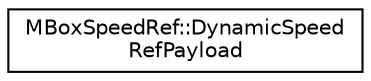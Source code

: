digraph "Graphical Class Hierarchy"
{
 // LATEX_PDF_SIZE
  edge [fontname="Helvetica",fontsize="10",labelfontname="Helvetica",labelfontsize="10"];
  node [fontname="Helvetica",fontsize="10",shape=record];
  rankdir="LR";
  Node0 [label="MBoxSpeedRef::DynamicSpeed\lRefPayload",height=0.2,width=0.4,color="black", fillcolor="white", style="filled",URL="$struct_m_box_speed_ref_1_1_dynamic_speed_ref_payload.html",tooltip=" "];
}
